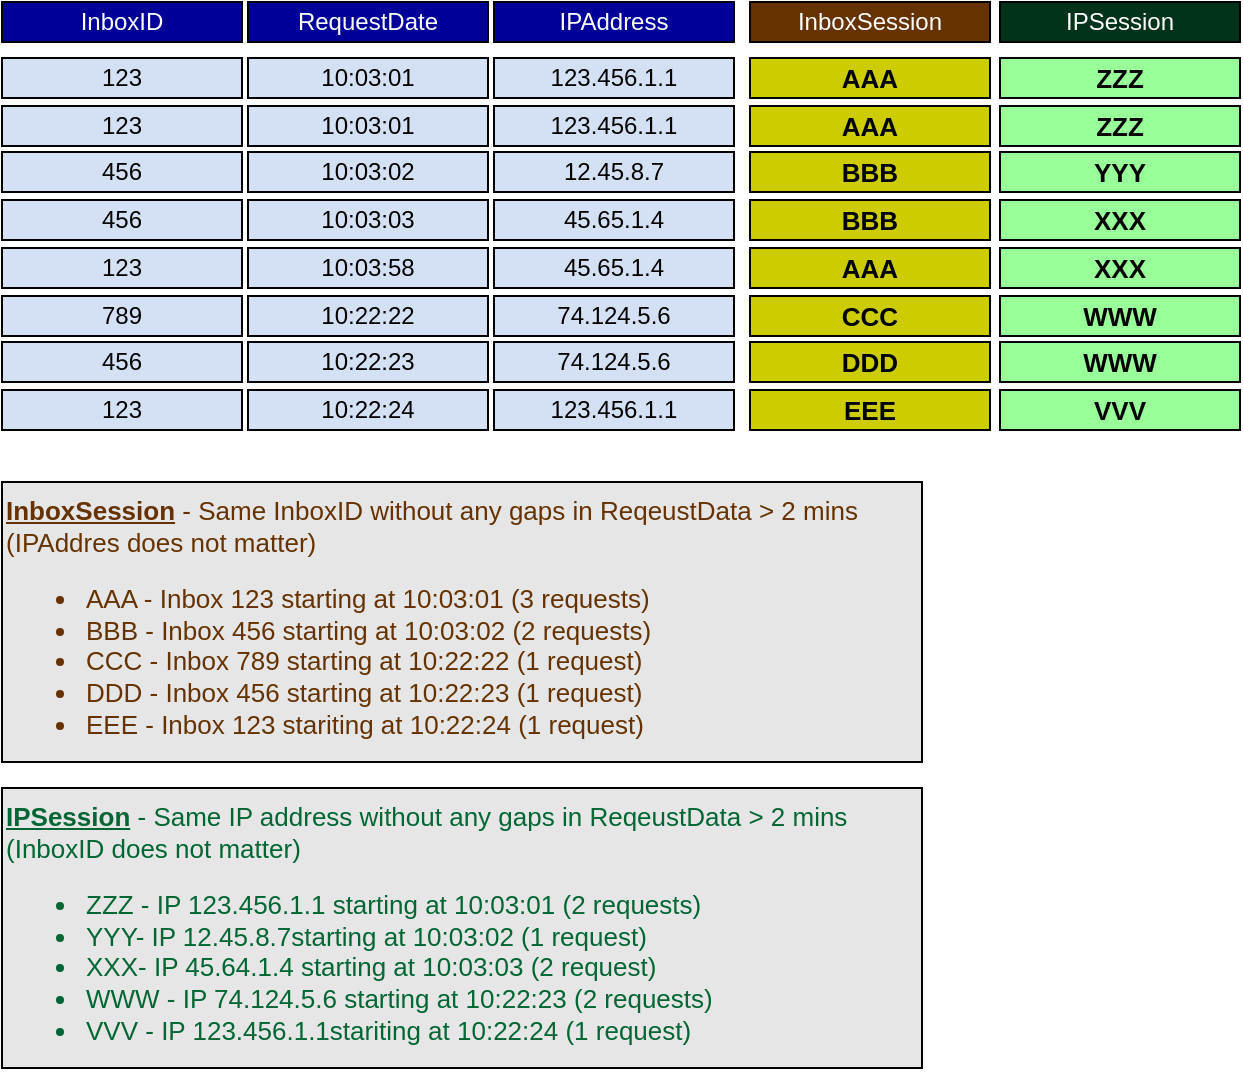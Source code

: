 <mxGraphModel grid="1" gridSize="10" guides="1" tooltips="1" connect="1" arrows="1" fold="1" page="0" pageScale="1" pageWidth="850" pageHeight="1100" background="#ffffff" dx="2239" dy="1107"><root><mxCell id="0"/><mxCell id="1" parent="0"/><mxCell id="13" value="" parent="1" style="group;fontColor=#FF0000;" vertex="1" connectable="0"><mxGeometry as="geometry" y="172" x="-170" width="489" height="20"/></mxCell><mxCell id="14" value="123" parent="13" style="rounded=0;whiteSpace=wrap;html=1;fillColor=#D4E1F5;fontColor=#000000;" vertex="1"><mxGeometry as="geometry" width="120" height="20"/></mxCell><mxCell id="15" value="&lt;span&gt;10:03:01&lt;/span&gt;" parent="13" style="rounded=0;whiteSpace=wrap;html=1;fillColor=#D4E1F5;fontColor=#000000;" vertex="1"><mxGeometry as="geometry" x="123" width="120" height="20"/></mxCell><mxCell id="16" value="&lt;font color=&quot;#000000&quot;&gt;123.456.1.1&lt;/font&gt;" parent="13" style="rounded=0;whiteSpace=wrap;html=1;fillColor=#D4E1F5;fontColor=#000000;" vertex="1"><mxGeometry as="geometry" x="246" width="120" height="20"/></mxCell><mxCell id="17" value="AAA" parent="13" style="rounded=0;whiteSpace=wrap;html=1;fillColor=#CCCC00;fontColor=#000000;fontStyle=1;fontSize=13;" vertex="1"><mxGeometry as="geometry" x="374" width="120" height="20"/></mxCell><mxCell id="18" value="" parent="1" style="group" vertex="1" connectable="0"><mxGeometry as="geometry" y="195" x="-170" width="489" height="20"/></mxCell><mxCell id="19" value="456" parent="18" style="rounded=0;whiteSpace=wrap;html=1;fillColor=#D4E1F5;fontColor=#000000;" vertex="1"><mxGeometry as="geometry" width="120" height="20"/></mxCell><mxCell id="20" value="&lt;span&gt;10:03:02&lt;/span&gt;" parent="18" style="rounded=0;whiteSpace=wrap;html=1;fillColor=#D4E1F5;fontColor=#000000;" vertex="1"><mxGeometry as="geometry" x="123" width="120" height="20"/></mxCell><mxCell id="21" value="&lt;font color=&quot;#000000&quot;&gt;12.45.8.7&lt;/font&gt;" parent="18" style="rounded=0;whiteSpace=wrap;html=1;fillColor=#D4E1F5;fontColor=#000000;" vertex="1"><mxGeometry as="geometry" x="246" width="120" height="20"/></mxCell><mxCell id="22" value="BBB" parent="18" style="rounded=0;whiteSpace=wrap;html=1;fillColor=#CCCC00;fontColor=#000000;fontStyle=1;fontSize=13;" vertex="1"><mxGeometry as="geometry" x="374" width="120" height="20"/></mxCell><mxCell id="23" value="" parent="1" style="group" vertex="1" connectable="0"><mxGeometry as="geometry" y="219" x="-170" width="489" height="20"/></mxCell><mxCell id="24" value="456" parent="23" style="rounded=0;whiteSpace=wrap;html=1;fillColor=#D4E1F5;fontColor=#000000;" vertex="1"><mxGeometry as="geometry" width="120" height="20"/></mxCell><mxCell id="25" value="&lt;span&gt;10:03:03&lt;/span&gt;" parent="23" style="rounded=0;whiteSpace=wrap;html=1;fillColor=#D4E1F5;fontColor=#000000;" vertex="1"><mxGeometry as="geometry" x="123" width="120" height="20"/></mxCell><mxCell id="26" value="&lt;font color=&quot;#000000&quot;&gt;45.65.1.4&lt;/font&gt;" parent="23" style="rounded=0;whiteSpace=wrap;html=1;fillColor=#D4E1F5;fontColor=#000000;" vertex="1"><mxGeometry as="geometry" x="246" width="120" height="20"/></mxCell><mxCell id="27" value="BBB" parent="23" style="rounded=0;whiteSpace=wrap;html=1;fillColor=#CCCC00;fontColor=#000000;fontStyle=1;fontSize=13;" vertex="1"><mxGeometry as="geometry" x="374" width="120" height="20"/></mxCell><mxCell id="28" value="" parent="1" style="group" vertex="1" connectable="0"><mxGeometry as="geometry" y="243" x="-170" width="489" height="20"/></mxCell><mxCell id="29" value="123" parent="28" style="rounded=0;whiteSpace=wrap;html=1;fillColor=#D4E1F5;fontColor=#000000;" vertex="1"><mxGeometry as="geometry" width="120" height="20"/></mxCell><mxCell id="30" value="&lt;span&gt;10:03:58&lt;/span&gt;" parent="28" style="rounded=0;whiteSpace=wrap;html=1;fillColor=#D4E1F5;fontColor=#000000;" vertex="1"><mxGeometry as="geometry" x="123" width="120" height="20"/></mxCell><mxCell id="31" value="&lt;font color=&quot;#000000&quot;&gt;45.65.1.4&lt;/font&gt;" parent="28" style="rounded=0;whiteSpace=wrap;html=1;fillColor=#D4E1F5;fontColor=#000000;" vertex="1"><mxGeometry as="geometry" x="246" width="120" height="20"/></mxCell><mxCell id="32" value="AAA" parent="28" style="rounded=0;whiteSpace=wrap;html=1;fillColor=#CCCC00;fontColor=#000000;fontStyle=1;fontSize=13;" vertex="1"><mxGeometry as="geometry" x="374" width="120" height="20"/></mxCell><mxCell id="33" value="" parent="1" style="group" vertex="1" connectable="0"><mxGeometry as="geometry" y="267" x="-170" width="489" height="20"/></mxCell><mxCell id="34" value="789" parent="33" style="rounded=0;whiteSpace=wrap;html=1;fillColor=#D4E1F5;fontColor=#000000;" vertex="1"><mxGeometry as="geometry" width="120" height="20"/></mxCell><mxCell id="35" value="&lt;span&gt;10:22:22&lt;/span&gt;" parent="33" style="rounded=0;whiteSpace=wrap;html=1;fillColor=#D4E1F5;fontColor=#000000;" vertex="1"><mxGeometry as="geometry" x="123" width="120" height="20"/></mxCell><mxCell id="36" value="&lt;font color=&quot;#000000&quot;&gt;74.124.5.6&lt;/font&gt;" parent="33" style="rounded=0;whiteSpace=wrap;html=1;fillColor=#D4E1F5;fontColor=#000000;" vertex="1"><mxGeometry as="geometry" x="246" width="120" height="20"/></mxCell><mxCell id="37" value="CCC" parent="33" style="rounded=0;whiteSpace=wrap;html=1;fillColor=#CCCC00;fontColor=#000000;fontStyle=1;fontSize=13;" vertex="1"><mxGeometry as="geometry" x="374" width="120" height="20"/></mxCell><mxCell id="38" value="" parent="1" style="group" vertex="1" connectable="0"><mxGeometry as="geometry" y="290" x="-170" width="489" height="20"/></mxCell><mxCell id="39" value="456" parent="38" style="rounded=0;whiteSpace=wrap;html=1;fillColor=#D4E1F5;fontColor=#000000;" vertex="1"><mxGeometry as="geometry" width="120" height="20"/></mxCell><mxCell id="40" value="&lt;span&gt;10:22:23&lt;/span&gt;" parent="38" style="rounded=0;whiteSpace=wrap;html=1;fillColor=#D4E1F5;fontColor=#000000;" vertex="1"><mxGeometry as="geometry" x="123" width="120" height="20"/></mxCell><mxCell id="41" value="&lt;font color=&quot;#000000&quot;&gt;74.124.5.6&lt;/font&gt;" parent="38" style="rounded=0;whiteSpace=wrap;html=1;fillColor=#D4E1F5;fontColor=#000000;" vertex="1"><mxGeometry as="geometry" x="246" width="120" height="20"/></mxCell><mxCell id="42" value="DDD" parent="38" style="rounded=0;whiteSpace=wrap;html=1;fillColor=#CCCC00;fontColor=#000000;fontStyle=1;fontSize=13;" vertex="1"><mxGeometry as="geometry" x="374" width="120" height="20"/></mxCell><mxCell id="43" value="" parent="1" style="group" vertex="1" connectable="0"><mxGeometry as="geometry" y="314" x="-170" width="489" height="20"/></mxCell><mxCell id="44" value="123" parent="43" style="rounded=0;whiteSpace=wrap;html=1;fillColor=#D4E1F5;fontColor=#000000;" vertex="1"><mxGeometry as="geometry" width="120" height="20"/></mxCell><mxCell id="45" value="&lt;span&gt;10:22:24&lt;/span&gt;" parent="43" style="rounded=0;whiteSpace=wrap;html=1;fillColor=#D4E1F5;fontColor=#000000;" vertex="1"><mxGeometry as="geometry" x="123" width="120" height="20"/></mxCell><mxCell id="46" value="&lt;font color=&quot;#000000&quot;&gt;123.456.1.1&lt;/font&gt;" parent="43" style="rounded=0;whiteSpace=wrap;html=1;fillColor=#D4E1F5;fontColor=#000000;" vertex="1"><mxGeometry as="geometry" x="246" width="120" height="20"/></mxCell><mxCell id="47" value="EEE" parent="43" style="rounded=0;whiteSpace=wrap;html=1;fillColor=#CCCC00;fontColor=#000000;fontStyle=1;fontSize=13;" vertex="1"><mxGeometry as="geometry" x="374" width="120" height="20"/></mxCell><mxCell id="48" value="ZZZ" parent="1" style="rounded=0;whiteSpace=wrap;html=1;fillColor=#99FF99;fontColor=#000000;fontStyle=1;fontSize=13;" vertex="1"><mxGeometry as="geometry" y="148" x="329" width="120" height="20"/></mxCell><mxCell id="49" value="IPSession" parent="1" style="rounded=0;whiteSpace=wrap;html=1;fillColor=#00331A;fontColor=#FFFFFF;" vertex="1"><mxGeometry as="geometry" y="120" x="329" width="120" height="20"/></mxCell><mxCell id="50" value="ZZZ" parent="1" style="rounded=0;whiteSpace=wrap;html=1;fillColor=#99FF99;fontColor=#000000;fontStyle=1;fontSize=13;" vertex="1"><mxGeometry as="geometry" y="172" x="329" width="120" height="20"/></mxCell><mxCell id="51" value="YYY" parent="1" style="rounded=0;whiteSpace=wrap;html=1;fillColor=#99FF99;fontColor=#000000;fontStyle=1;fontSize=13;" vertex="1"><mxGeometry as="geometry" y="195" x="329" width="120" height="20"/></mxCell><mxCell id="52" value="XXX" parent="1" style="rounded=0;whiteSpace=wrap;html=1;fillColor=#99FF99;fontColor=#000000;fontStyle=1;fontSize=13;" vertex="1"><mxGeometry as="geometry" y="219" x="329" width="120" height="20"/></mxCell><mxCell id="53" value="XXX" parent="1" style="rounded=0;whiteSpace=wrap;html=1;fillColor=#99FF99;fontColor=#000000;fontStyle=1;fontSize=13;" vertex="1"><mxGeometry as="geometry" y="243" x="329" width="120" height="20"/></mxCell><mxCell id="54" value="WWW" parent="1" style="rounded=0;whiteSpace=wrap;html=1;fillColor=#99FF99;fontColor=#000000;fontStyle=1;fontSize=13;" vertex="1"><mxGeometry as="geometry" y="267" x="329" width="120" height="20"/></mxCell><mxCell id="55" value="WWW" parent="1" style="rounded=0;whiteSpace=wrap;html=1;fillColor=#99FF99;fontColor=#000000;fontStyle=1;fontSize=13;" vertex="1"><mxGeometry as="geometry" y="290" x="329" width="120" height="20"/></mxCell><mxCell id="56" value="VVV" parent="1" style="rounded=0;whiteSpace=wrap;html=1;fillColor=#99FF99;fontColor=#000000;fontStyle=1;fontSize=13;" vertex="1"><mxGeometry as="geometry" y="314" x="329" width="120" height="20"/></mxCell><mxCell id="7" value="123" parent="1" style="rounded=0;whiteSpace=wrap;html=1;fillColor=#D4E1F5;fontColor=#000000;" vertex="1"><mxGeometry as="geometry" y="148" x="-170" width="120" height="20"/></mxCell><mxCell id="8" value="10:03:01" parent="1" style="rounded=0;whiteSpace=wrap;html=1;fillColor=#D4E1F5;fontColor=#000000;" vertex="1"><mxGeometry as="geometry" y="148" x="-47" width="120" height="20"/></mxCell><mxCell id="9" value="&lt;font color=&quot;#000000&quot;&gt;123.456.1.1&lt;/font&gt;" parent="1" style="rounded=0;whiteSpace=wrap;html=1;fillColor=#D4E1F5;fontColor=#FF0000;" vertex="1"><mxGeometry as="geometry" y="148" x="76" width="120" height="20"/></mxCell><mxCell id="10" value="AAA" parent="1" style="rounded=0;whiteSpace=wrap;html=1;fillColor=#CCCC00;fontColor=#000000;fontStyle=1;fontSize=13;" vertex="1"><mxGeometry as="geometry" y="148" x="204" width="120" height="20"/></mxCell><mxCell id="2" value="InboxID" parent="1" style="rounded=0;whiteSpace=wrap;html=1;fillColor=#000099;fontColor=#FFFFFF;" vertex="1"><mxGeometry as="geometry" y="120" x="-170" width="120" height="20"/></mxCell><mxCell id="4" value="RequestDate" parent="1" style="rounded=0;whiteSpace=wrap;html=1;fillColor=#000099;fontColor=#FFFFFF;" vertex="1"><mxGeometry as="geometry" y="120" x="-47" width="120" height="20"/></mxCell><mxCell id="5" value="IPAddress" parent="1" style="rounded=0;whiteSpace=wrap;html=1;fillColor=#000099;fontColor=#FFFFFF;" vertex="1"><mxGeometry as="geometry" y="120" x="76" width="120" height="20"/></mxCell><mxCell id="6" value="InboxSession" parent="1" style="rounded=0;whiteSpace=wrap;html=1;fillColor=#663300;fontColor=#FFFFFF;" vertex="1"><mxGeometry as="geometry" y="120" x="204" width="120" height="20"/></mxCell><mxCell id="58" value="&lt;div&gt;&lt;b&gt;&lt;u&gt;InboxSession&lt;/u&gt;&lt;/b&gt; - Same InboxID&amp;nbsp;&lt;span&gt;without any gaps in ReqeustData &amp;gt; 2 mins&amp;nbsp;&lt;/span&gt;&lt;/div&gt;&lt;div&gt;&lt;span&gt;(IPAddres does not matter)&lt;/span&gt;&lt;/div&gt;&lt;ul&gt;&lt;li&gt;AAA - Inbox 123 starting at 10:03:01 (3 requests)&lt;/li&gt;&lt;li&gt;BBB - Inbox 456 starting at 10:03:02 (2 requests)&lt;/li&gt;&lt;li&gt;CCC - Inbox 789 starting at 10:22:22 (1 request)&lt;/li&gt;&lt;li&gt;DDD - Inbox 456 starting at 10:22:23 (1 request)&lt;/li&gt;&lt;li&gt;EEE - Inbox 123 stariting at 10:22:24 (1 request)&lt;br&gt;&lt;/li&gt;&lt;/ul&gt;" parent="1" style="rounded=0;whiteSpace=wrap;html=1;fillColor=#E6E6E6;fontSize=13;fontColor=#663300;align=left;verticalAlign=top;" vertex="1"><mxGeometry as="geometry" y="360" x="-170" width="460" height="140"/></mxCell><mxCell id="59" value="&lt;div&gt;&lt;b&gt;&lt;u&gt;IPSession&lt;/u&gt;&lt;/b&gt; - Same IP address &lt;span&gt;without any gaps in ReqeustData &amp;gt; 2 mins&amp;nbsp;&lt;/span&gt;&lt;/div&gt;&lt;div&gt;&lt;span&gt;(InboxID does not matter)&lt;/span&gt;&lt;/div&gt;&lt;ul&gt;&lt;li&gt;ZZZ - IP 123.456.1.1 starting at 10:03:01 (2 requests)&lt;/li&gt;&lt;li&gt;YYY- IP 12.45.8.7starting at 10:03:02 (1 request)&lt;/li&gt;&lt;li&gt;XXX- IP 45.64.1.4 starting at 10:03:03 (2 request)&lt;/li&gt;&lt;li&gt;WWW - IP 74.124.5.6 starting at 10:22:23 (2 requests)&lt;/li&gt;&lt;li&gt;VVV - IP &lt;span&gt;123.456.1.1&lt;/span&gt;stariting at 10:22:24 (1 request)&lt;br&gt;&lt;/li&gt;&lt;/ul&gt;" parent="1" style="rounded=0;whiteSpace=wrap;html=1;fillColor=#E6E6E6;fontSize=13;fontColor=#006633;align=left;verticalAlign=top;" vertex="1"><mxGeometry as="geometry" y="513" x="-170" width="460" height="140"/></mxCell></root></mxGraphModel>